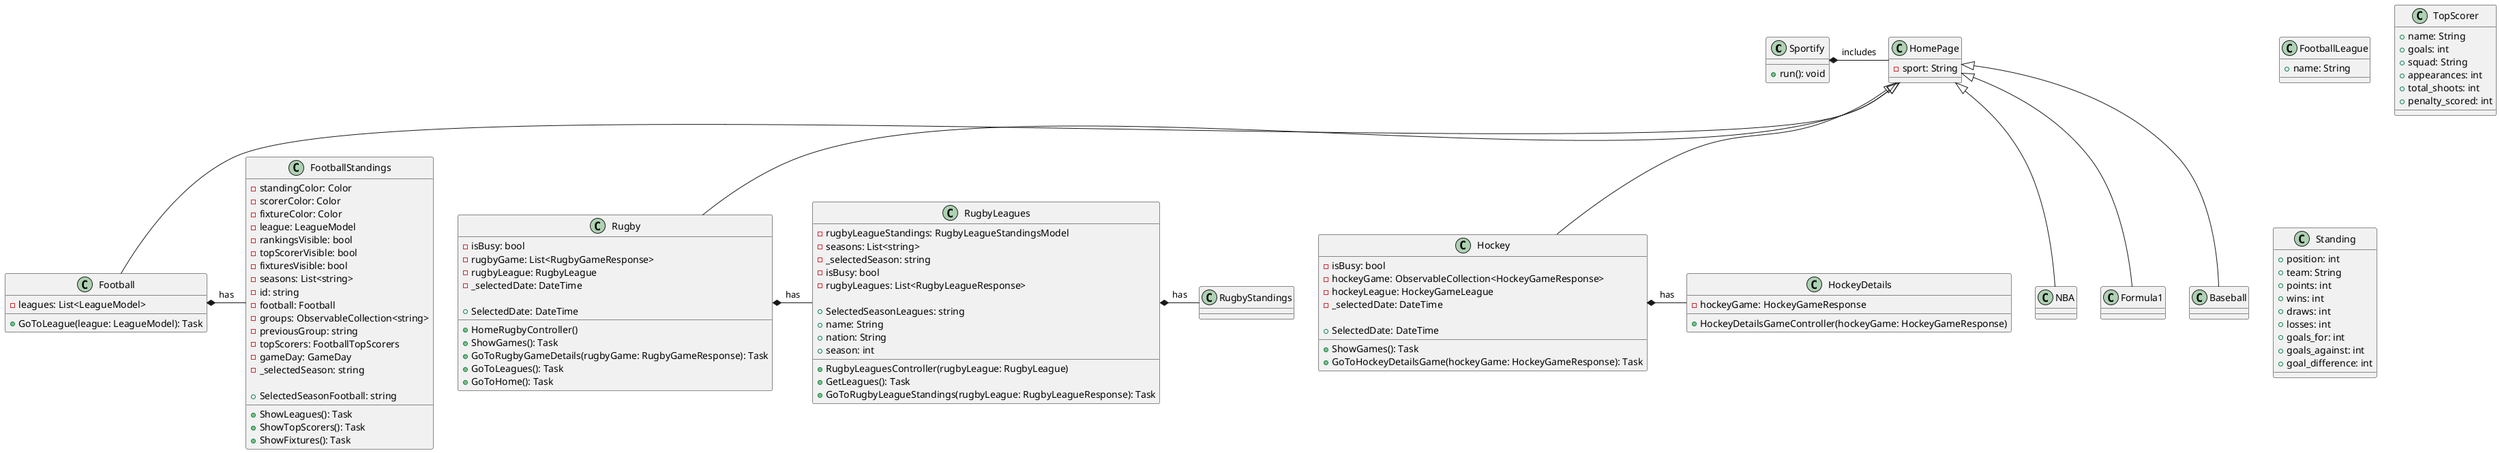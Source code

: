 @startuml class_diagram
class Sportify {
  +run(): void
}

class HomePage {
  - sport: String
}

class Football {
  - leagues: List<LeagueModel>

  + GoToLeague(league: LeagueModel): Task
}

class FootballStandings {
  - standingColor: Color
  - scorerColor: Color
  - fixtureColor: Color
  - league: LeagueModel
  - rankingsVisible: bool
  - topScorerVisible: bool
  - fixturesVisible: bool
  - seasons: List<string>
  - id: string
  - football: Football
  - groups: ObservableCollection<string>
  - previousGroup: string
  - topScorers: FootballTopScorers
  - gameDay: GameDay
  - _selectedSeason: string

  + SelectedSeasonFootball: string
  + ShowLeagues(): Task
  + ShowTopScorers(): Task
  + ShowFixtures(): Task
}

class Hockey {
  - isBusy: bool
  - hockeyGame: ObservableCollection<HockeyGameResponse>
  - hockeyLeague: HockeyGameLeague
  - _selectedDate: DateTime

  + SelectedDate: DateTime
  + ShowGames(): Task
  + GoToHockeyDetailsGame(hockeyGame: HockeyGameResponse): Task
}

class HockeyDetails {
  - hockeyGame: HockeyGameResponse

  + HockeyDetailsGameController(hockeyGame: HockeyGameResponse)
}

class Rugby {
  - isBusy: bool
  - rugbyGame: List<RugbyGameResponse>
  - rugbyLeague: RugbyLeague
  - _selectedDate: DateTime

  + SelectedDate: DateTime
  + HomeRugbyController()
  + ShowGames(): Task
  + GoToRugbyGameDetails(rugbyGame: RugbyGameResponse): Task
  + GoToLeagues(): Task
  + GoToHome(): Task
}

class RugbyLeagues {
  - rugbyLeagueStandings: RugbyLeagueStandingsModel
  - seasons: List<string>
  - _selectedSeason: string
  - isBusy: bool
  - rugbyLeagues: List<RugbyLeagueResponse>

  + SelectedSeasonLeagues: string
  + RugbyLeaguesController(rugbyLeague: RugbyLeague)
  + GetLeagues(): Task
  + GoToRugbyLeagueStandings(rugbyLeague: RugbyLeagueResponse): Task
}

class RugbyLeagues {
  +name: String
  +nation: String
  +season: int
}

' class RugbyStandings{
'   + position: int
'   + teamName: String
'   + points: int
'   + gamesPlayed: int
'   + win: int
'   + winPercentage: int
'   + draw: int
'   + drawPercentage: int
'   + lose: int
'   + losePercentage: int
'   + pointsFor: int
'   + pointsAgainst: int
' }

class FootballLeague {
  +name: String
}

class TopScorer {
  +name: String
  +goals: int
  +squad: String
  +appearances: int
  +total_shoots: int
  +penalty_scored: int
}

class Standing {
  +position: int
  +team: String
  +points: int
  +wins: int
  +draws: int
  +losses: int
  +goals_for: int
  +goals_against: int
  +goal_difference: int
}


Sportify *- HomePage : includes
HomePage <|-- Football
HomePage <|-- Rugby
HomePage <|-- Hockey
HomePage <|-- NBA
HomePage <|-- Formula1
HomePage <|-- Baseball
Football *- FootballStandings : has
Rugby *- RugbyLeagues : has
RugbyLeagues *- RugbyStandings : has
Hockey *- HockeyDetails : has

@enduml
